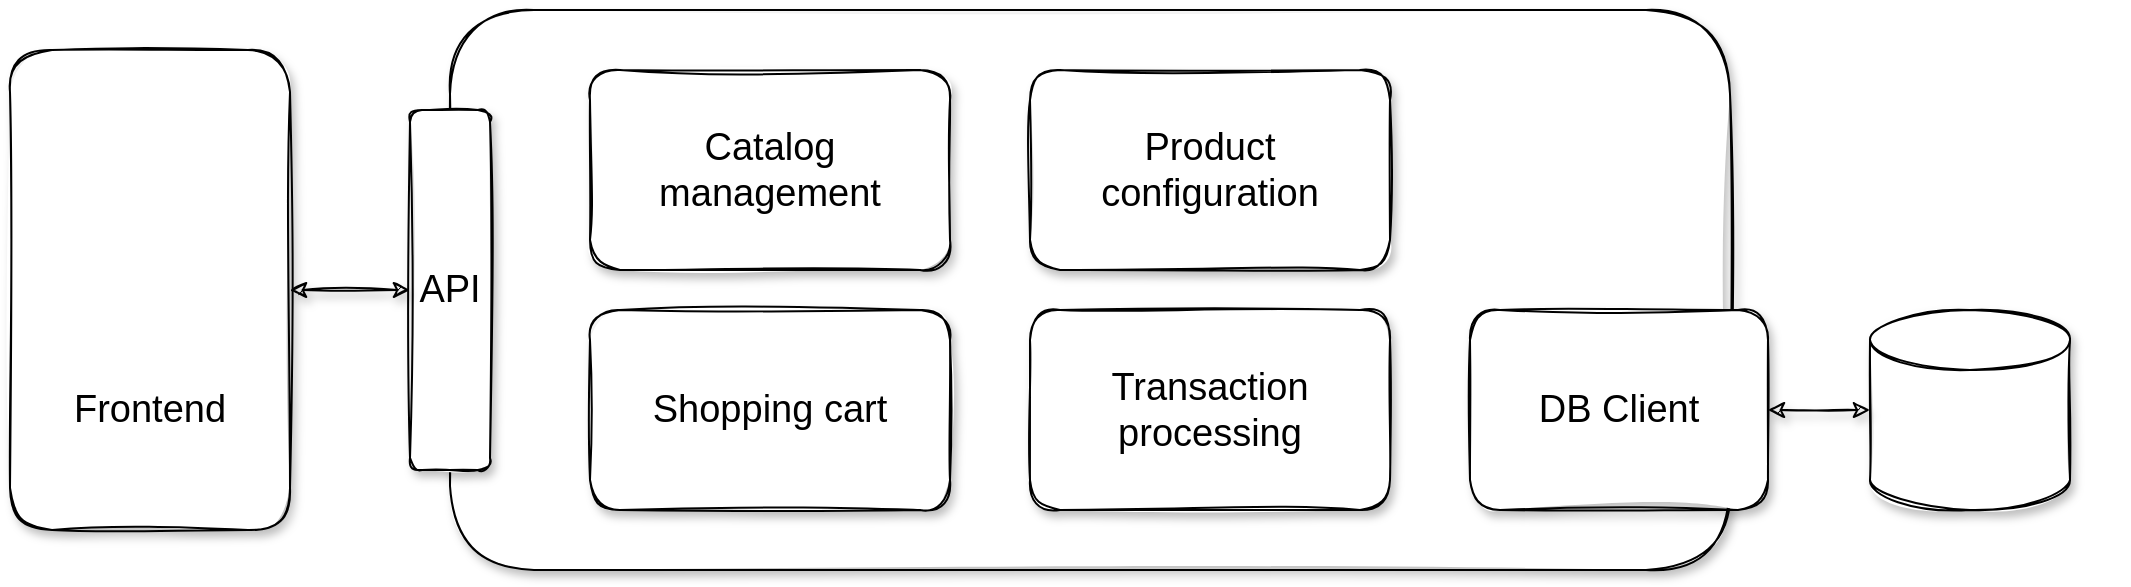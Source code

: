 <mxfile version="13.7.9" type="device"><diagram id="GY3jOf90UqiMu_we2XzN" name="high-level"><mxGraphModel dx="1301" dy="976" grid="1" gridSize="10" guides="1" tooltips="1" connect="1" arrows="1" fold="1" page="1" pageScale="1" pageWidth="1169" pageHeight="827" math="0" shadow="0"><root><mxCell id="0"/><mxCell id="1" parent="0"/><mxCell id="4AWFQSJ71C9eMRBBdAz0-6" value="" style="rounded=1;whiteSpace=wrap;html=1;sketch=1;shadow=1;" vertex="1" parent="1"><mxGeometry x="280" y="40" width="640" height="280" as="geometry"/></mxCell><mxCell id="4AWFQSJ71C9eMRBBdAz0-5" value="" style="shape=image;verticalLabelPosition=bottom;labelBackgroundColor=#ffffff;verticalAlign=top;aspect=fixed;imageAspect=0;image=https://developers.redhat.com/sites/default/files/inline-images/Quarkus.png;sketch=1;" vertex="1" parent="1"><mxGeometry x="790" y="60" width="98.99" height="98" as="geometry"/></mxCell><mxCell id="4AWFQSJ71C9eMRBBdAz0-9" value="API" style="rounded=1;whiteSpace=wrap;html=1;sketch=1;shadow=1;fontSize=19;" vertex="1" parent="1"><mxGeometry x="260" y="90" width="40" height="180" as="geometry"/></mxCell><mxCell id="4AWFQSJ71C9eMRBBdAz0-10" value="" style="rounded=1;whiteSpace=wrap;html=1;sketch=1;shadow=1;" vertex="1" parent="1"><mxGeometry x="60" y="60" width="140" height="240" as="geometry"/></mxCell><mxCell id="4AWFQSJ71C9eMRBBdAz0-11" value="" style="endArrow=classic;startArrow=classic;html=1;exitX=1;exitY=0.5;exitDx=0;exitDy=0;entryX=0;entryY=0.5;entryDx=0;entryDy=0;sketch=1;shadow=1;" edge="1" parent="1" source="4AWFQSJ71C9eMRBBdAz0-10" target="4AWFQSJ71C9eMRBBdAz0-9"><mxGeometry width="50" height="50" relative="1" as="geometry"><mxPoint x="580" y="390" as="sourcePoint"/><mxPoint x="630" y="340" as="targetPoint"/></mxGeometry></mxCell><mxCell id="4AWFQSJ71C9eMRBBdAz0-12" value="Catalog management" style="rounded=1;whiteSpace=wrap;html=1;sketch=1;shadow=1;fontSize=19;" vertex="1" parent="1"><mxGeometry x="350" y="70" width="180" height="100" as="geometry"/></mxCell><mxCell id="4AWFQSJ71C9eMRBBdAz0-14" value="Product configuration" style="rounded=1;whiteSpace=wrap;html=1;sketch=1;shadow=1;fontSize=19;" vertex="1" parent="1"><mxGeometry x="570" y="70" width="180" height="100" as="geometry"/></mxCell><mxCell id="4AWFQSJ71C9eMRBBdAz0-15" value="Shopping cart" style="rounded=1;whiteSpace=wrap;html=1;sketch=1;shadow=1;fontSize=19;" vertex="1" parent="1"><mxGeometry x="350" y="190" width="180" height="100" as="geometry"/></mxCell><mxCell id="4AWFQSJ71C9eMRBBdAz0-16" value="Transaction processing" style="rounded=1;whiteSpace=wrap;html=1;sketch=1;shadow=1;fontSize=19;" vertex="1" parent="1"><mxGeometry x="570" y="190" width="180" height="100" as="geometry"/></mxCell><mxCell id="4AWFQSJ71C9eMRBBdAz0-17" value="DB Client" style="rounded=1;whiteSpace=wrap;html=1;sketch=1;shadow=1;fontSize=19;" vertex="1" parent="1"><mxGeometry x="790" y="190" width="148.99" height="100" as="geometry"/></mxCell><mxCell id="4AWFQSJ71C9eMRBBdAz0-18" value="" style="shape=cylinder3;whiteSpace=wrap;html=1;boundedLbl=1;backgroundOutline=1;size=15;sketch=1;shadow=1;" vertex="1" parent="1"><mxGeometry x="990" y="190" width="100" height="100" as="geometry"/></mxCell><mxCell id="4AWFQSJ71C9eMRBBdAz0-19" value="" style="shape=image;verticalLabelPosition=bottom;labelBackgroundColor=#ffffff;verticalAlign=top;aspect=fixed;imageAspect=0;image=https://cms-assets.tutsplus.com/uploads/users/1116/posts/24835/preview_image/mongodb-logo.png;sketch=1;" vertex="1" parent="1"><mxGeometry x="960.58" y="60" width="158.84" height="110" as="geometry"/></mxCell><mxCell id="4AWFQSJ71C9eMRBBdAz0-20" value="" style="endArrow=classic;startArrow=classic;html=1;entryX=0;entryY=0.5;entryDx=0;entryDy=0;entryPerimeter=0;exitX=1;exitY=0.5;exitDx=0;exitDy=0;sketch=1;shadow=1;" edge="1" parent="1" source="4AWFQSJ71C9eMRBBdAz0-17" target="4AWFQSJ71C9eMRBBdAz0-18"><mxGeometry width="50" height="50" relative="1" as="geometry"><mxPoint x="580" y="400" as="sourcePoint"/><mxPoint x="630" y="350" as="targetPoint"/></mxGeometry></mxCell><mxCell id="4AWFQSJ71C9eMRBBdAz0-22" value="" style="shape=image;verticalLabelPosition=bottom;labelBackgroundColor=#ffffff;verticalAlign=top;aspect=fixed;imageAspect=0;image=https://upload.wikimedia.org/wikipedia/commons/thumb/c/cf/Angular_full_color_logo.svg/1200px-Angular_full_color_logo.svg.png;sketch=1;" vertex="1" parent="1"><mxGeometry x="65" y="70" width="130" height="130" as="geometry"/></mxCell><mxCell id="4AWFQSJ71C9eMRBBdAz0-23" value="Frontend" style="text;html=1;strokeColor=none;fillColor=none;align=center;verticalAlign=middle;whiteSpace=wrap;rounded=0;sketch=1;fontSize=19;" vertex="1" parent="1"><mxGeometry x="110" y="230" width="40" height="20" as="geometry"/></mxCell></root></mxGraphModel></diagram></mxfile>